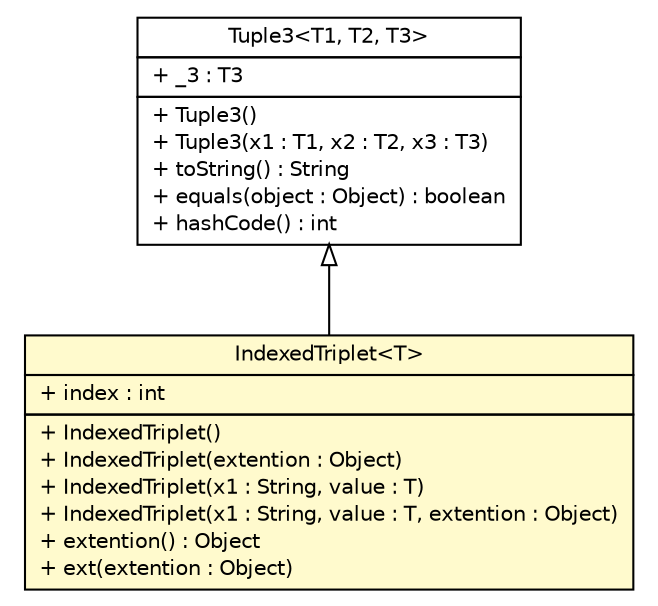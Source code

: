 #!/usr/local/bin/dot
#
# Class diagram 
# Generated by UMLGraph version R5_6 (http://www.umlgraph.org/)
#

digraph G {
	edge [fontname="Helvetica",fontsize=10,labelfontname="Helvetica",labelfontsize=10];
	node [fontname="Helvetica",fontsize=10,shape=plaintext];
	nodesep=0.25;
	ranksep=0.5;
	// sorcer.co.tuple.IndexedTriplet<T>
	c243329 [label=<<table title="sorcer.co.tuple.IndexedTriplet" border="0" cellborder="1" cellspacing="0" cellpadding="2" port="p" bgcolor="lemonChiffon" href="./IndexedTriplet.html">
		<tr><td><table border="0" cellspacing="0" cellpadding="1">
<tr><td align="center" balign="center"> IndexedTriplet&lt;T&gt; </td></tr>
		</table></td></tr>
		<tr><td><table border="0" cellspacing="0" cellpadding="1">
<tr><td align="left" balign="left"> + index : int </td></tr>
		</table></td></tr>
		<tr><td><table border="0" cellspacing="0" cellpadding="1">
<tr><td align="left" balign="left"> + IndexedTriplet() </td></tr>
<tr><td align="left" balign="left"> + IndexedTriplet(extention : Object) </td></tr>
<tr><td align="left" balign="left"> + IndexedTriplet(x1 : String, value : T) </td></tr>
<tr><td align="left" balign="left"> + IndexedTriplet(x1 : String, value : T, extention : Object) </td></tr>
<tr><td align="left" balign="left"> + extention() : Object </td></tr>
<tr><td align="left" balign="left"> + ext(extention : Object) </td></tr>
		</table></td></tr>
		</table>>, URL="./IndexedTriplet.html", fontname="Helvetica", fontcolor="black", fontsize=10.0];
	// sorcer.co.tuple.Tuple3<T1, T2, T3>
	c243342 [label=<<table title="sorcer.co.tuple.Tuple3" border="0" cellborder="1" cellspacing="0" cellpadding="2" port="p" href="./Tuple3.html">
		<tr><td><table border="0" cellspacing="0" cellpadding="1">
<tr><td align="center" balign="center"> Tuple3&lt;T1, T2, T3&gt; </td></tr>
		</table></td></tr>
		<tr><td><table border="0" cellspacing="0" cellpadding="1">
<tr><td align="left" balign="left"> + _3 : T3 </td></tr>
		</table></td></tr>
		<tr><td><table border="0" cellspacing="0" cellpadding="1">
<tr><td align="left" balign="left"> + Tuple3() </td></tr>
<tr><td align="left" balign="left"> + Tuple3(x1 : T1, x2 : T2, x3 : T3) </td></tr>
<tr><td align="left" balign="left"> + toString() : String </td></tr>
<tr><td align="left" balign="left"> + equals(object : Object) : boolean </td></tr>
<tr><td align="left" balign="left"> + hashCode() : int </td></tr>
		</table></td></tr>
		</table>>, URL="./Tuple3.html", fontname="Helvetica", fontcolor="black", fontsize=10.0];
	//sorcer.co.tuple.IndexedTriplet<T> extends sorcer.co.tuple.Tuple3<java.lang.String, T, java.lang.Object>
	c243342:p -> c243329:p [dir=back,arrowtail=empty];
}

